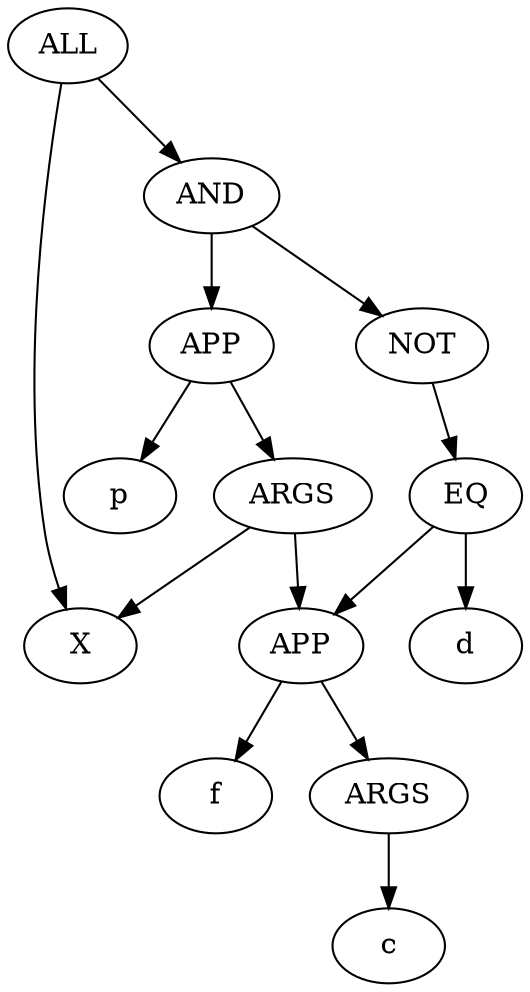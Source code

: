 digraph ast {
	all [label=ALL];
	x [label=X];
	and [label=AND];
	p_app[label=APP];
	p [label=p];
	p_args [label=ARGS];
	fc_app [label=APP];
	f [label=f];
	fc_args [label=ARGS];
	c [label=c];
	not [label=NOT];
	eq [label=EQ];
	d [label=d];

	all -> x;
	all -> and;
	and -> p_app;
	and -> not;
	p_app -> p;
	p_app -> p_args;
	p_args -> fc_app;
	p_args -> x;
	fc_app -> f;
	fc_app -> fc_args;
	fc_args -> c;
	not -> eq;
	eq -> fc_app;
	eq -> d;
}
